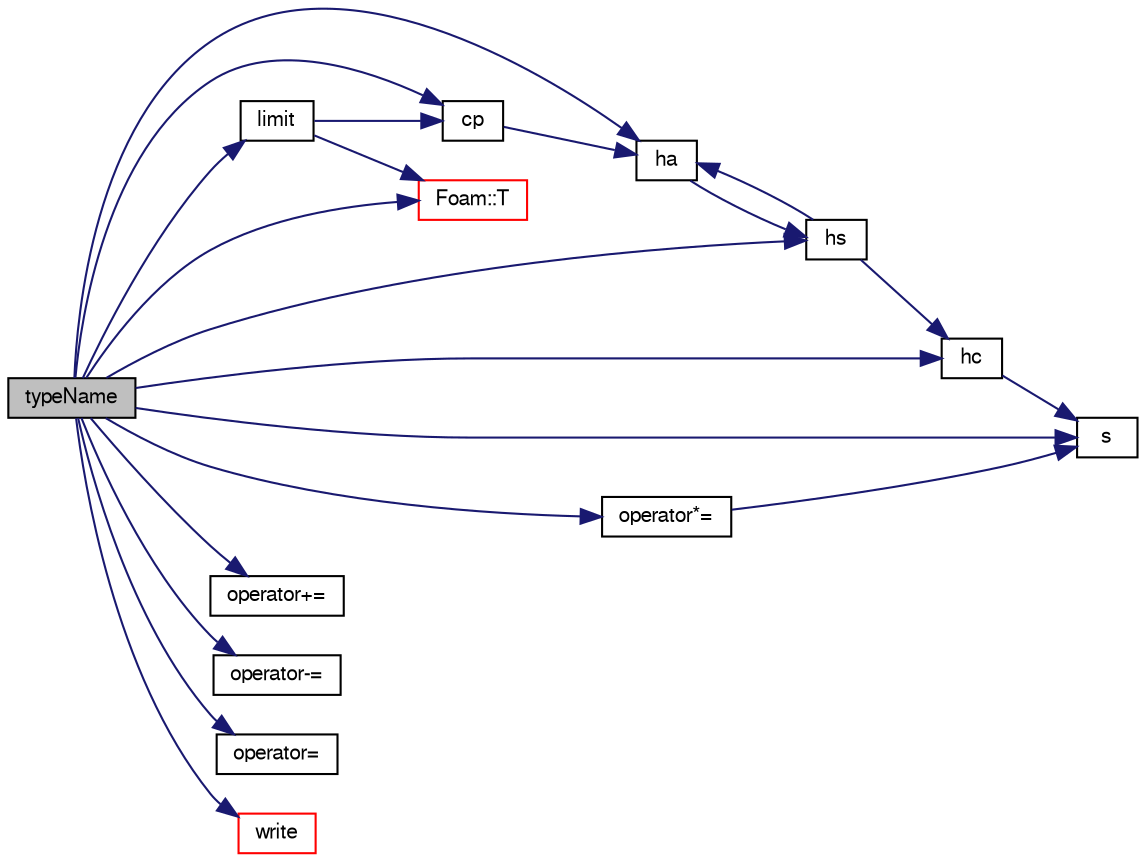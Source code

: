 digraph "typeName"
{
  bgcolor="transparent";
  edge [fontname="FreeSans",fontsize="10",labelfontname="FreeSans",labelfontsize="10"];
  node [fontname="FreeSans",fontsize="10",shape=record];
  rankdir="LR";
  Node71 [label="typeName",height=0.2,width=0.4,color="black", fillcolor="grey75", style="filled", fontcolor="black"];
  Node71 -> Node72 [color="midnightblue",fontsize="10",style="solid",fontname="FreeSans"];
  Node72 [label="cp",height=0.2,width=0.4,color="black",URL="$a30374.html#a68cc4116ee1e7f03181ae4ec51672064",tooltip="Heat capacity at constant pressure [J/(kmol K)]. "];
  Node72 -> Node73 [color="midnightblue",fontsize="10",style="solid",fontname="FreeSans"];
  Node73 [label="ha",height=0.2,width=0.4,color="black",URL="$a30374.html#a94fe7b61e38a21bcb5f8787a013210bf",tooltip="Absolute Enthalpy [J/kmol]. "];
  Node73 -> Node74 [color="midnightblue",fontsize="10",style="solid",fontname="FreeSans"];
  Node74 [label="hs",height=0.2,width=0.4,color="black",URL="$a30374.html#af7e93c786c1bd6230616e0c98e58a977",tooltip="Sensible enthalpy [J/kmol]. "];
  Node74 -> Node73 [color="midnightblue",fontsize="10",style="solid",fontname="FreeSans"];
  Node74 -> Node75 [color="midnightblue",fontsize="10",style="solid",fontname="FreeSans"];
  Node75 [label="hc",height=0.2,width=0.4,color="black",URL="$a30374.html#a48b5aa9f120c527f409a7321c6d1a4e3",tooltip="Chemical enthalpy [J/kmol]. "];
  Node75 -> Node76 [color="midnightblue",fontsize="10",style="solid",fontname="FreeSans"];
  Node76 [label="s",height=0.2,width=0.4,color="black",URL="$a30374.html#a44ae09d155460df28a7f53fa22450c69",tooltip="Entropy [J/(kmol K)]. "];
  Node71 -> Node73 [color="midnightblue",fontsize="10",style="solid",fontname="FreeSans"];
  Node71 -> Node75 [color="midnightblue",fontsize="10",style="solid",fontname="FreeSans"];
  Node71 -> Node74 [color="midnightblue",fontsize="10",style="solid",fontname="FreeSans"];
  Node71 -> Node77 [color="midnightblue",fontsize="10",style="solid",fontname="FreeSans"];
  Node77 [label="limit",height=0.2,width=0.4,color="black",URL="$a30374.html#ab34eeab70d3e56071fdba65dc8d37a80",tooltip="Limit the temperature to be in the range Tlow_ to Thigh_. "];
  Node77 -> Node78 [color="midnightblue",fontsize="10",style="solid",fontname="FreeSans"];
  Node78 [label="Foam::T",height=0.2,width=0.4,color="red",URL="$a21124.html#ae57fda0abb14bb0944947c463c6e09d4"];
  Node77 -> Node72 [color="midnightblue",fontsize="10",style="solid",fontname="FreeSans"];
  Node71 -> Node83 [color="midnightblue",fontsize="10",style="solid",fontname="FreeSans"];
  Node83 [label="operator*=",height=0.2,width=0.4,color="black",URL="$a30374.html#aef726b4d6a3f9ec2cfe3b98f714a1427"];
  Node83 -> Node76 [color="midnightblue",fontsize="10",style="solid",fontname="FreeSans"];
  Node71 -> Node84 [color="midnightblue",fontsize="10",style="solid",fontname="FreeSans"];
  Node84 [label="operator+=",height=0.2,width=0.4,color="black",URL="$a30374.html#a86411e909acaac863aa9697144e43629"];
  Node71 -> Node85 [color="midnightblue",fontsize="10",style="solid",fontname="FreeSans"];
  Node85 [label="operator-=",height=0.2,width=0.4,color="black",URL="$a30374.html#ad8145e190ebf1c1d1c2736acd42afabb"];
  Node71 -> Node86 [color="midnightblue",fontsize="10",style="solid",fontname="FreeSans"];
  Node86 [label="operator=",height=0.2,width=0.4,color="black",URL="$a30374.html#a5916242bff332badf320d99bb7e2b9ea"];
  Node71 -> Node76 [color="midnightblue",fontsize="10",style="solid",fontname="FreeSans"];
  Node71 -> Node78 [color="midnightblue",fontsize="10",style="solid",fontname="FreeSans"];
  Node71 -> Node87 [color="midnightblue",fontsize="10",style="solid",fontname="FreeSans"];
  Node87 [label="write",height=0.2,width=0.4,color="red",URL="$a30374.html#a78cec3e4ecac4a89a3ad8d38f2ad21f5",tooltip="Write to Ostream. "];
}
